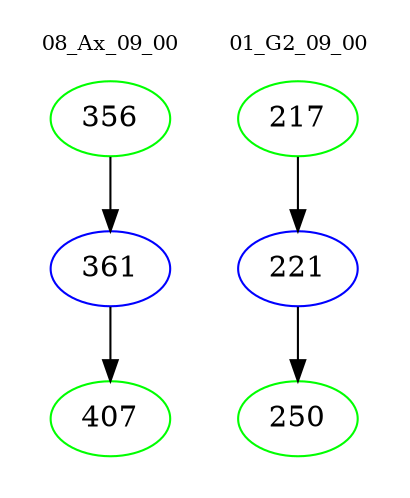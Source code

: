 digraph{
subgraph cluster_0 {
color = white
label = "08_Ax_09_00";
fontsize=10;
T0_356 [label="356", color="green"]
T0_356 -> T0_361 [color="black"]
T0_361 [label="361", color="blue"]
T0_361 -> T0_407 [color="black"]
T0_407 [label="407", color="green"]
}
subgraph cluster_1 {
color = white
label = "01_G2_09_00";
fontsize=10;
T1_217 [label="217", color="green"]
T1_217 -> T1_221 [color="black"]
T1_221 [label="221", color="blue"]
T1_221 -> T1_250 [color="black"]
T1_250 [label="250", color="green"]
}
}
